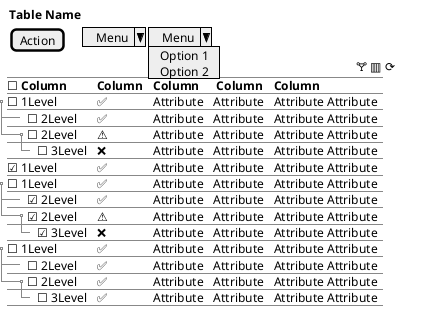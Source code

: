 @startsalt
{<b> Table Name
    {
        {
        {[Action]|  |
        ^ Menu ^|
        ^ Menu ^^ Option 1 ^^ Option 2 ^}
    }
      
    {                             🝖 ▥ ⟳  }
    
    {T-
        ☐ <b>Column|<b>Column |<b>Column |<b> Column | <b>Column
        ☐ 1Level|  ✅ |  Attribute       |Attribute | Attribute Attribute
        ++ ☐ 2Level|  ✅ |  Attribute       |Attribute| Attribute Attribute
        ++ ☐ 2Level|  ⚠️ | Attribute      |Attribute| Attribute Attribute
        +++ ☐ 3Level|❌| Attribute      |Attribute| Attribute Attribute
        ☑ 1Level|  ✅ |  Attribute       |Attribute | Attribute Attribute
        ☐ 1Level|  ✅ |  Attribute       |Attribute | Attribute Attribute
        ++ ☑ 2Level|  ✅ |  Attribute       |Attribute| Attribute Attribute
        ++ ☑ 2Level|  ⚠️ | Attribute      |Attribute| Attribute Attribute
        +++ ☑ 3Level|❌| Attribute      |Attribute| Attribute Attribute
        ☐ 1Level|  ✅ |  Attribute       |Attribute | Attribute Attribute
        ++ ☐ 2Level|  ✅ |  Attribute       |Attribute| Attribute Attribute
        ++ ☐ 2Level|  ✅ | Attribute      |Attribute| Attribute Attribute
        +++ ☐ 3Level|✅| Attribute      |Attribute| Attribute Attribute
}
{.}
}
}
@endsalt

